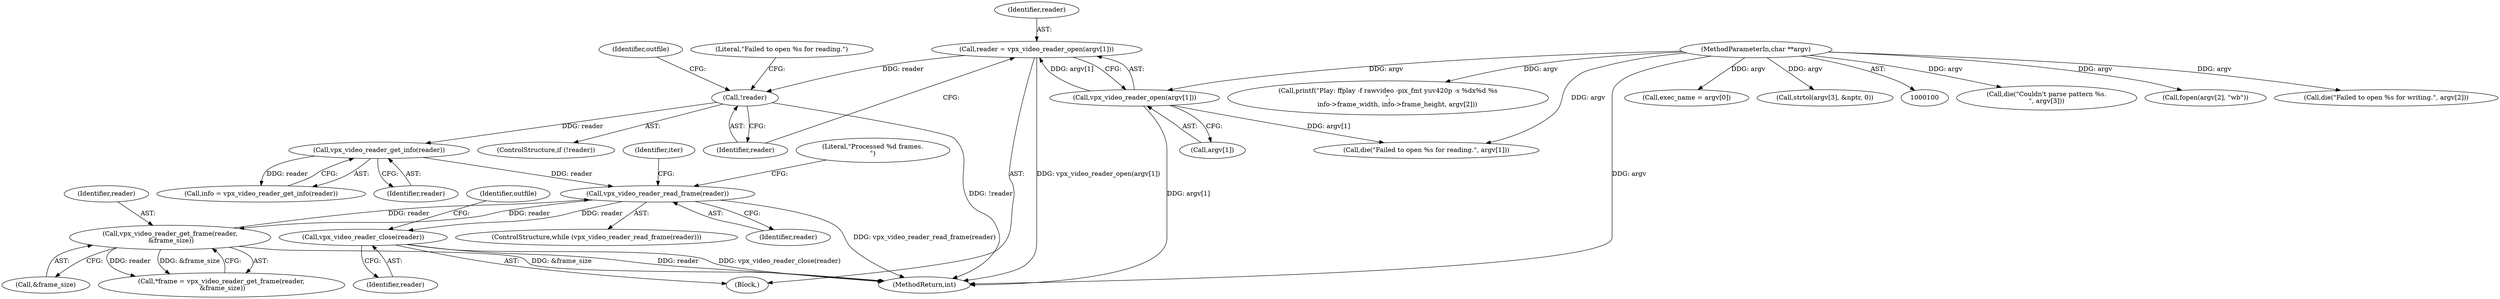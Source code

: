 digraph "0_Android_5a9753fca56f0eeb9f61e342b2fccffc364f9426_1@API" {
"1000367" [label="(Call,vpx_video_reader_close(reader))"];
"1000255" [label="(Call,vpx_video_reader_read_frame(reader))"];
"1000226" [label="(Call,vpx_video_reader_get_info(reader))"];
"1000159" [label="(Call,!reader)"];
"1000152" [label="(Call,reader = vpx_video_reader_open(argv[1]))"];
"1000154" [label="(Call,vpx_video_reader_open(argv[1]))"];
"1000102" [label="(MethodParameterIn,char **argv)"];
"1000274" [label="(Call,vpx_video_reader_get_frame(reader,\n &frame_size))"];
"1000367" [label="(Call,vpx_video_reader_close(reader))"];
"1000219" [label="(Call,die(\"Couldn't parse pattern %s.\n\", argv[3]))"];
"1000255" [label="(Call,vpx_video_reader_read_frame(reader))"];
"1000274" [label="(Call,vpx_video_reader_get_frame(reader,\n &frame_size))"];
"1000170" [label="(Call,fopen(argv[2], \"wb\"))"];
"1000175" [label="(Call,die(\"Failed to open %s for writing.\", argv[2]))"];
"1000158" [label="(ControlStructure,if (!reader))"];
"1000161" [label="(Call,die(\"Failed to open %s for reading.\", argv[1]))"];
"1000254" [label="(ControlStructure,while (vpx_video_reader_read_frame(reader)))"];
"1000169" [label="(Identifier,outfile)"];
"1000160" [label="(Identifier,reader)"];
"1000368" [label="(Identifier,reader)"];
"1000159" [label="(Call,!reader)"];
"1000162" [label="(Literal,\"Failed to open %s for reading.\")"];
"1000356" [label="(Call,printf(\"Play: ffplay -f rawvideo -pix_fmt yuv420p -s %dx%d %s\n\",\n         info->frame_width, info->frame_height, argv[2]))"];
"1000224" [label="(Call,info = vpx_video_reader_get_info(reader))"];
"1000103" [label="(Block,)"];
"1000256" [label="(Identifier,reader)"];
"1000276" [label="(Call,&frame_size)"];
"1000155" [label="(Call,argv[1])"];
"1000102" [label="(MethodParameterIn,char **argv)"];
"1000153" [label="(Identifier,reader)"];
"1000346" [label="(Literal,\"Processed %d frames.\n\")"];
"1000260" [label="(Identifier,iter)"];
"1000226" [label="(Call,vpx_video_reader_get_info(reader))"];
"1000141" [label="(Call,exec_name = argv[0])"];
"1000370" [label="(Identifier,outfile)"];
"1000373" [label="(MethodReturn,int)"];
"1000227" [label="(Identifier,reader)"];
"1000272" [label="(Call,*frame = vpx_video_reader_get_frame(reader,\n &frame_size))"];
"1000275" [label="(Identifier,reader)"];
"1000152" [label="(Call,reader = vpx_video_reader_open(argv[1]))"];
"1000182" [label="(Call,strtol(argv[3], &nptr, 0))"];
"1000154" [label="(Call,vpx_video_reader_open(argv[1]))"];
"1000367" -> "1000103"  [label="AST: "];
"1000367" -> "1000368"  [label="CFG: "];
"1000368" -> "1000367"  [label="AST: "];
"1000370" -> "1000367"  [label="CFG: "];
"1000367" -> "1000373"  [label="DDG: reader"];
"1000367" -> "1000373"  [label="DDG: vpx_video_reader_close(reader)"];
"1000255" -> "1000367"  [label="DDG: reader"];
"1000255" -> "1000254"  [label="AST: "];
"1000255" -> "1000256"  [label="CFG: "];
"1000256" -> "1000255"  [label="AST: "];
"1000260" -> "1000255"  [label="CFG: "];
"1000346" -> "1000255"  [label="CFG: "];
"1000255" -> "1000373"  [label="DDG: vpx_video_reader_read_frame(reader)"];
"1000226" -> "1000255"  [label="DDG: reader"];
"1000274" -> "1000255"  [label="DDG: reader"];
"1000255" -> "1000274"  [label="DDG: reader"];
"1000226" -> "1000224"  [label="AST: "];
"1000226" -> "1000227"  [label="CFG: "];
"1000227" -> "1000226"  [label="AST: "];
"1000224" -> "1000226"  [label="CFG: "];
"1000226" -> "1000224"  [label="DDG: reader"];
"1000159" -> "1000226"  [label="DDG: reader"];
"1000159" -> "1000158"  [label="AST: "];
"1000159" -> "1000160"  [label="CFG: "];
"1000160" -> "1000159"  [label="AST: "];
"1000162" -> "1000159"  [label="CFG: "];
"1000169" -> "1000159"  [label="CFG: "];
"1000159" -> "1000373"  [label="DDG: !reader"];
"1000152" -> "1000159"  [label="DDG: reader"];
"1000152" -> "1000103"  [label="AST: "];
"1000152" -> "1000154"  [label="CFG: "];
"1000153" -> "1000152"  [label="AST: "];
"1000154" -> "1000152"  [label="AST: "];
"1000160" -> "1000152"  [label="CFG: "];
"1000152" -> "1000373"  [label="DDG: vpx_video_reader_open(argv[1])"];
"1000154" -> "1000152"  [label="DDG: argv[1]"];
"1000154" -> "1000155"  [label="CFG: "];
"1000155" -> "1000154"  [label="AST: "];
"1000154" -> "1000373"  [label="DDG: argv[1]"];
"1000102" -> "1000154"  [label="DDG: argv"];
"1000154" -> "1000161"  [label="DDG: argv[1]"];
"1000102" -> "1000100"  [label="AST: "];
"1000102" -> "1000373"  [label="DDG: argv"];
"1000102" -> "1000141"  [label="DDG: argv"];
"1000102" -> "1000161"  [label="DDG: argv"];
"1000102" -> "1000170"  [label="DDG: argv"];
"1000102" -> "1000175"  [label="DDG: argv"];
"1000102" -> "1000182"  [label="DDG: argv"];
"1000102" -> "1000219"  [label="DDG: argv"];
"1000102" -> "1000356"  [label="DDG: argv"];
"1000274" -> "1000272"  [label="AST: "];
"1000274" -> "1000276"  [label="CFG: "];
"1000275" -> "1000274"  [label="AST: "];
"1000276" -> "1000274"  [label="AST: "];
"1000272" -> "1000274"  [label="CFG: "];
"1000274" -> "1000373"  [label="DDG: &frame_size"];
"1000274" -> "1000272"  [label="DDG: reader"];
"1000274" -> "1000272"  [label="DDG: &frame_size"];
}
